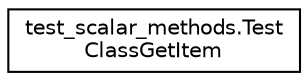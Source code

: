 digraph "Graphical Class Hierarchy"
{
 // LATEX_PDF_SIZE
  edge [fontname="Helvetica",fontsize="10",labelfontname="Helvetica",labelfontsize="10"];
  node [fontname="Helvetica",fontsize="10",shape=record];
  rankdir="LR";
  Node0 [label="test_scalar_methods.Test\lClassGetItem",height=0.2,width=0.4,color="black", fillcolor="white", style="filled",URL="$classtest__scalar__methods_1_1TestClassGetItem.html",tooltip=" "];
}
